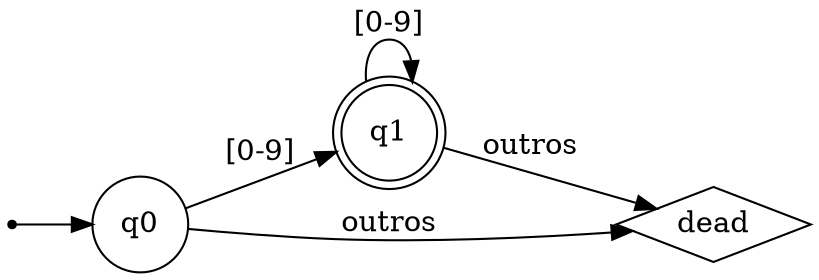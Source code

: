 digraph NUM_INT_DFA {
  rankdir=LR;
  node [shape=circle];

  start [shape=point];
  q0 [label="q0"];
  q1 [label="q1", shape=doublecircle];

  start -> q0;
  q0 -> q1 [label="[0-9]"];
  q0 -> dead [label="outros"];
  q1 -> q1 [label="[0-9]"];
  q1 -> dead [label="outros"];

  dead [label="dead", shape=diamond];
}
